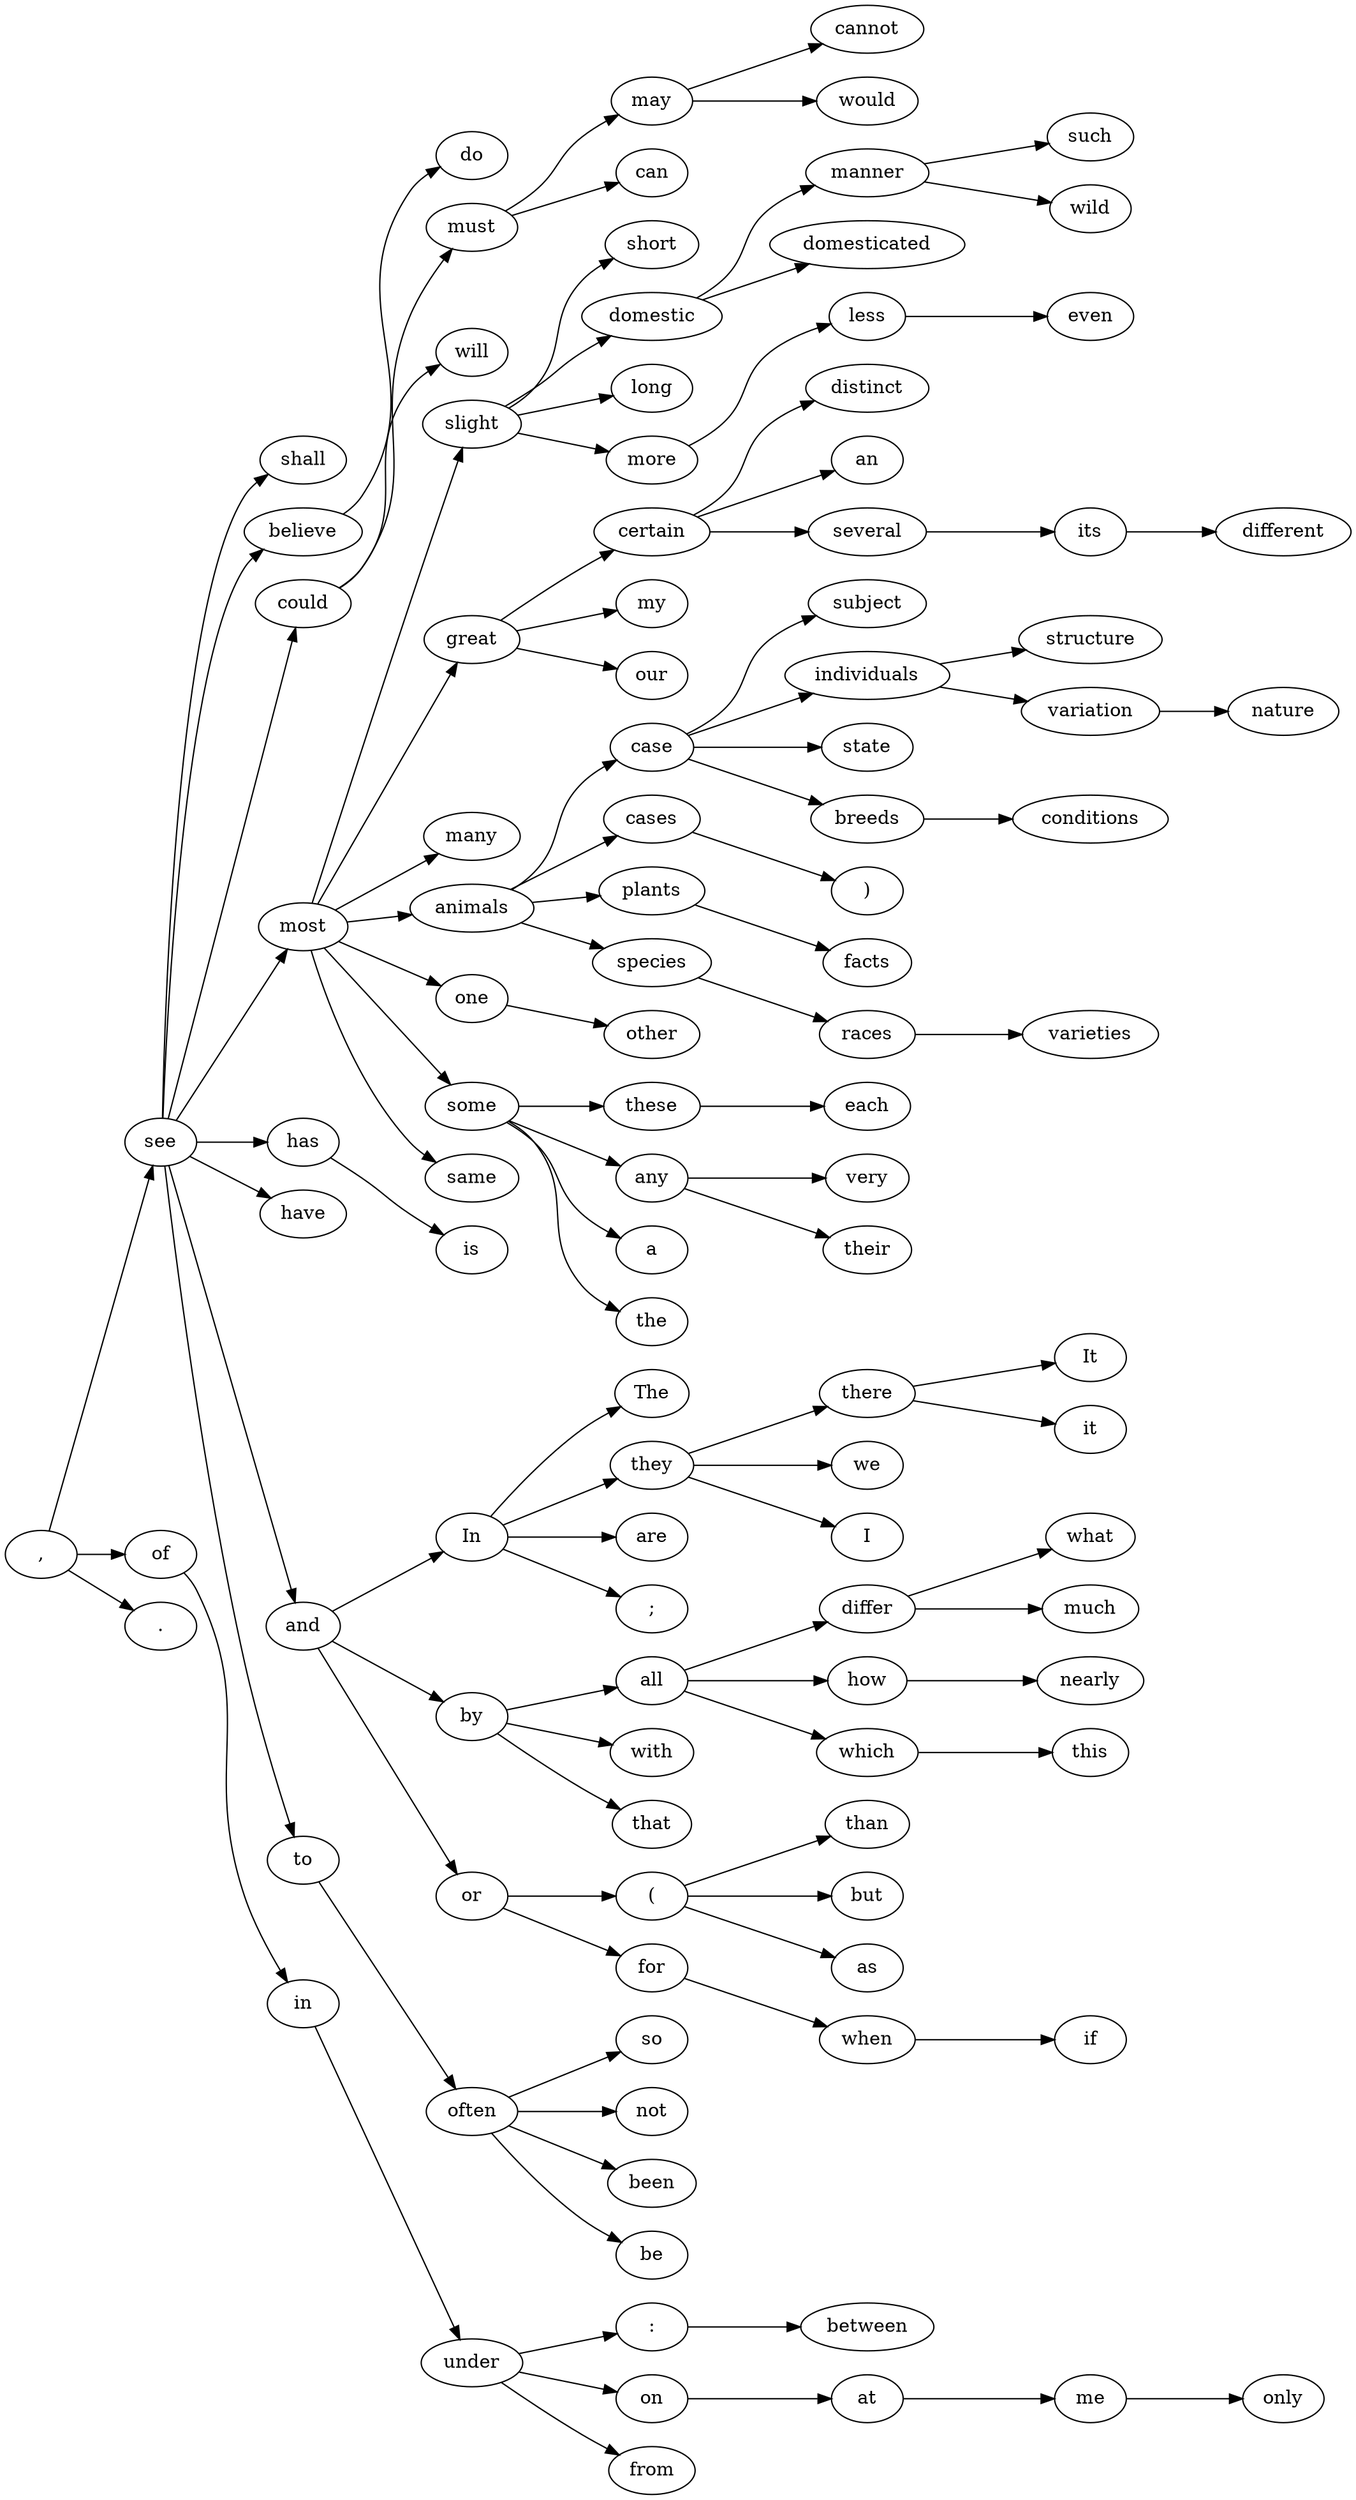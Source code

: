 digraph "English words" {
	rankdir=LR
	case [label=case]
	subject [label=subject]
	case -> subject
	may [label=may]
	cannot [label=cannot]
	may -> cannot
	individuals [label=individuals]
	structure [label=structure]
	individuals -> structure
	there [label=there]
	It [label=It]
	there -> It
	less [label=less]
	even [label=even]
	less -> even
	variation [label=variation]
	nature [label=nature]
	variation -> nature
	see [label=see]
	shall [label=shall]
	see -> shall
	slight [label=slight]
	short [label=short]
	slight -> short
	certain [label=certain]
	distinct [label=distinct]
	certain -> distinct
	manner [label=manner]
	such [label=such]
	manner -> such
	must [label=must]
	can [label=can]
	must -> can
	case [label=case]
	state [label=state]
	case -> state
	differ [label=differ]
	what [label=what]
	differ -> what
	cases [label=cases]
	")" [label=")"]
	cases -> ")"
	me [label=me]
	only [label=only]
	me -> only
	how [label=how]
	nearly [label=nearly]
	how -> nearly
	domestic [label=domestic]
	domesticated [label=domesticated]
	domestic -> domesticated
	races [label=races]
	varieties [label=varieties]
	races -> varieties
	when [label=when]
	if [label=if]
	when -> if
	"(" [label="("]
	than [label=than]
	"(" -> than
	believe [label=believe]
	do [label=do]
	believe -> do
	great [label=great]
	my [label=my]
	great -> my
	could [label=could]
	will [label=will]
	could -> will
	individuals [label=individuals]
	variation [label=variation]
	individuals -> variation
	plants [label=plants]
	facts [label=facts]
	plants -> facts
	<colon> [label=":"]
	between [label=between]
	<colon> -> between
	its [label=its]
	different [label=different]
	its -> different
	In [label=In]
	The [label=The]
	In -> The
	breeds [label=breeds]
	conditions [label=conditions]
	breeds -> conditions
	slight [label=slight]
	long [label=long]
	slight -> long
	these [label=these]
	each [label=each]
	these -> each
	may [label=may]
	would [label=would]
	may -> would
	any [label=any]
	very [label=very]
	any -> very
	most [label=most]
	many [label=many]
	most -> many
	often [label=often]
	so [label=so]
	often -> so
	they [label=they]
	we [label=we]
	they -> we
	differ [label=differ]
	much [label=much]
	differ -> much
	see [label=see]
	believe [label=believe]
	see -> believe
	more [label=more]
	less [label=less]
	more -> less
	there [label=there]
	it [label=it]
	there -> it
	animals [label=animals]
	cases [label=cases]
	animals -> cases
	certain [label=certain]
	an [label=an]
	certain -> an
	must [label=must]
	may [label=may]
	must -> may
	manner [label=manner]
	wild [label=wild]
	manner -> wild
	all [label=all]
	how [label=how]
	all -> how
	"(" [label="("]
	but [label=but]
	"(" -> but
	case [label=case]
	breeds [label=breeds]
	case -> breeds
	one [label=one]
	other [label=other]
	one -> other
	great [label=great]
	our [label=our]
	great -> our
	at [label=at]
	me [label=me]
	at -> me
	some [label=some]
	these [label=these]
	some -> these
	several [label=several]
	its [label=its]
	several -> its
	species [label=species]
	races [label=races]
	species -> races
	under [label=under]
	<colon> [label=":"]
	under -> <colon>
	for [label=for]
	when [label=when]
	for -> when
	any [label=any]
	their [label=their]
	any -> their
	animals [label=animals]
	plants [label=plants]
	animals -> plants
	domestic [label=domestic]
	manner [label=manner]
	domestic -> manner
	most [label=most]
	same [label=same]
	most -> same
	could [label=could]
	must [label=must]
	could -> must
	by [label=by]
	with [label=with]
	by -> with
	often [label=often]
	not [label=not]
	often -> not
	case [label=case]
	individuals [label=individuals]
	case -> individuals
	they [label=they]
	I [label=I]
	they -> I
	slight [label=slight]
	more [label=more]
	slight -> more
	all [label=all]
	differ [label=differ]
	all -> differ
	certain [label=certain]
	several [label=several]
	certain -> several
	has [label=has]
	is [label=is]
	has -> is
	which [label=which]
	this [label=this]
	which -> this
	"(" [label="("]
	as [label=as]
	"(" -> as
	on [label=on]
	at [label=at]
	on -> at
	animals [label=animals]
	species [label=species]
	animals -> species
	see [label=see]
	have [label=have]
	see -> have
	often [label=often]
	been [label=been]
	often -> been
	some [label=some]
	any [label=any]
	some -> any
	most [label=most]
	one [label=one]
	most -> one
	under [label=under]
	from [label=from]
	under -> from
	they [label=they]
	there [label=there]
	they -> there
	or [label=or]
	for [label=for]
	or -> for
	great [label=great]
	certain [label=certain]
	great -> certain
	In [label=In]
	are [label=are]
	In -> are
	slight [label=slight]
	domestic [label=domestic]
	slight -> domestic
	animals [label=animals]
	case [label=case]
	animals -> case
	see [label=see]
	has [label=has]
	see -> has
	some [label=some]
	a [label=a]
	some -> a
	or [label=or]
	"(" [label="("]
	or -> "("
	all [label=all]
	which [label=which]
	all -> which
	by [label=by]
	that [label=that]
	by -> that
	often [label=often]
	be [label=be]
	often -> be
	under [label=under]
	on [label=on]
	under -> on
	see [label=see]
	could [label=could]
	see -> could
	most [label=most]
	great [label=great]
	most -> great
	In [label=In]
	";" [label=";"]
	In -> ";"
	in [label=in]
	under [label=under]
	in -> under
	by [label=by]
	all [label=all]
	by -> all
	and [label=and]
	or [label=or]
	and -> or
	most [label=most]
	slight [label=slight]
	most -> slight
	to [label=to]
	often [label=often]
	to -> often
	some [label=some]
	the [label=the]
	some -> the
	In [label=In]
	they [label=they]
	In -> they
	of [label=of]
	in [label=in]
	of -> in
	most [label=most]
	animals [label=animals]
	most -> animals
	see [label=see]
	to [label=to]
	see -> to
	and [label=and]
	by [label=by]
	and -> by
	"," [label=","]
	"." [label="."]
	"," -> "."
	and [label=and]
	In [label=In]
	and -> In
	most [label=most]
	some [label=some]
	most -> some
	see [label=see]
	and [label=and]
	see -> and
	"," [label=","]
	of [label=of]
	"," -> of
	see [label=see]
	most [label=most]
	see -> most
	"," [label=","]
	see [label=see]
	"," -> see
}
